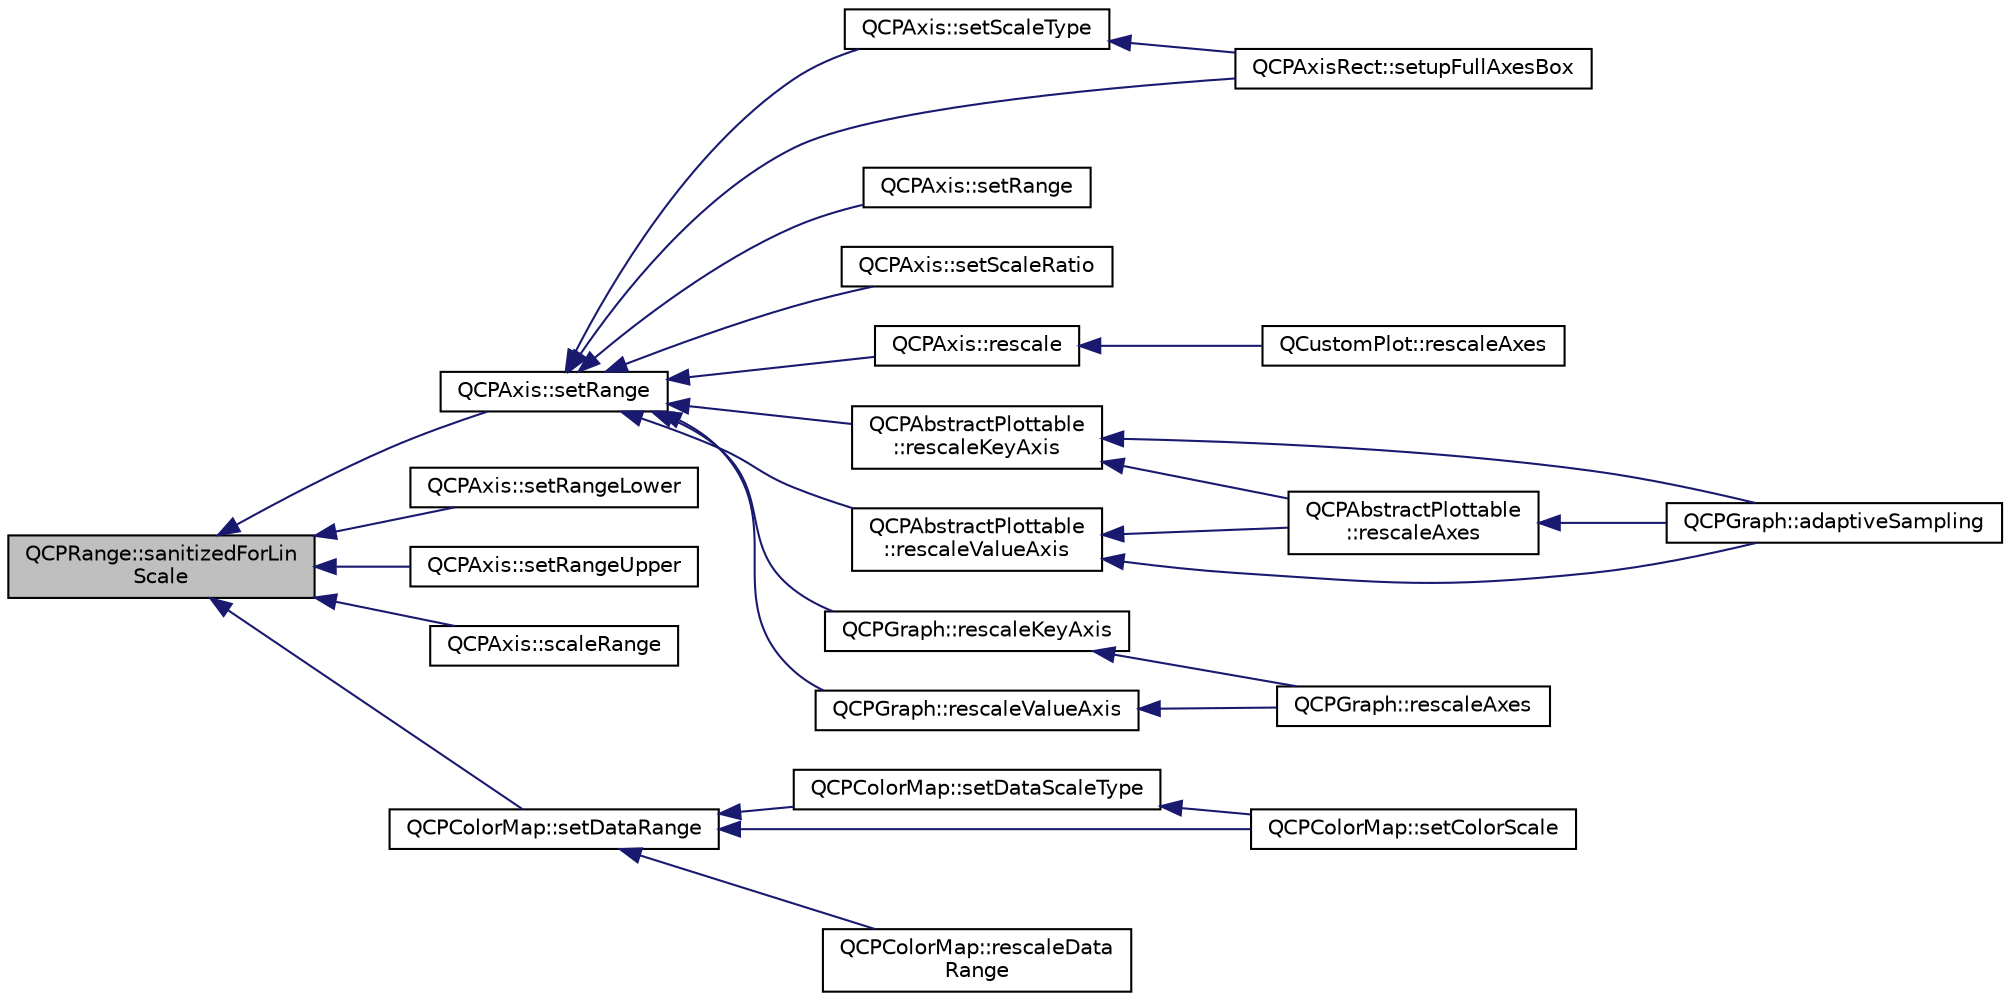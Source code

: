 digraph "QCPRange::sanitizedForLinScale"
{
  edge [fontname="Helvetica",fontsize="10",labelfontname="Helvetica",labelfontsize="10"];
  node [fontname="Helvetica",fontsize="10",shape=record];
  rankdir="LR";
  Node75 [label="QCPRange::sanitizedForLin\lScale",height=0.2,width=0.4,color="black", fillcolor="grey75", style="filled", fontcolor="black"];
  Node75 -> Node76 [dir="back",color="midnightblue",fontsize="10",style="solid",fontname="Helvetica"];
  Node76 [label="QCPAxis::setRange",height=0.2,width=0.4,color="black", fillcolor="white", style="filled",URL="$d2/deb/class_q_c_p_axis.html#aebdfea5d44c3a0ad2b4700cd4d25b641"];
  Node76 -> Node77 [dir="back",color="midnightblue",fontsize="10",style="solid",fontname="Helvetica"];
  Node77 [label="QCPAxis::setScaleType",height=0.2,width=0.4,color="black", fillcolor="white", style="filled",URL="$d2/deb/class_q_c_p_axis.html#adef29cae617af4f519f6c40d1a866ca6"];
  Node77 -> Node78 [dir="back",color="midnightblue",fontsize="10",style="solid",fontname="Helvetica"];
  Node78 [label="QCPAxisRect::setupFullAxesBox",height=0.2,width=0.4,color="black", fillcolor="white", style="filled",URL="$d8/dad/class_q_c_p_axis_rect.html#a5fa906175447b14206954f77fc7f1ef4"];
  Node76 -> Node79 [dir="back",color="midnightblue",fontsize="10",style="solid",fontname="Helvetica"];
  Node79 [label="QCPAxis::setRange",height=0.2,width=0.4,color="black", fillcolor="white", style="filled",URL="$d2/deb/class_q_c_p_axis.html#acf60e5b2d631fbc8c4548c3d579cb6d0"];
  Node76 -> Node80 [dir="back",color="midnightblue",fontsize="10",style="solid",fontname="Helvetica"];
  Node80 [label="QCPAxis::setScaleRatio",height=0.2,width=0.4,color="black", fillcolor="white", style="filled",URL="$d2/deb/class_q_c_p_axis.html#af4bbd446dcaee5a83ac30ce9bcd6e125"];
  Node76 -> Node81 [dir="back",color="midnightblue",fontsize="10",style="solid",fontname="Helvetica"];
  Node81 [label="QCPAxis::rescale",height=0.2,width=0.4,color="black", fillcolor="white", style="filled",URL="$d2/deb/class_q_c_p_axis.html#a499345f02ebce4b23d8ccec96e58daa9"];
  Node81 -> Node82 [dir="back",color="midnightblue",fontsize="10",style="solid",fontname="Helvetica"];
  Node82 [label="QCustomPlot::rescaleAxes",height=0.2,width=0.4,color="black", fillcolor="white", style="filled",URL="$dd/d9b/class_q_custom_plot.html#ad86528f2cee6c7e446dea4a6e8839935"];
  Node76 -> Node83 [dir="back",color="midnightblue",fontsize="10",style="solid",fontname="Helvetica"];
  Node83 [label="QCPAbstractPlottable\l::rescaleKeyAxis",height=0.2,width=0.4,color="black", fillcolor="white", style="filled",URL="$d4/d89/class_q_c_p_abstract_plottable.html#ae96b83c961e257da116c6acf9c7da308"];
  Node83 -> Node84 [dir="back",color="midnightblue",fontsize="10",style="solid",fontname="Helvetica"];
  Node84 [label="QCPAbstractPlottable\l::rescaleAxes",height=0.2,width=0.4,color="black", fillcolor="white", style="filled",URL="$d4/d89/class_q_c_p_abstract_plottable.html#a1491c4a606bccd2d09e65e11b79eb882"];
  Node84 -> Node85 [dir="back",color="midnightblue",fontsize="10",style="solid",fontname="Helvetica"];
  Node85 [label="QCPGraph::adaptiveSampling",height=0.2,width=0.4,color="black", fillcolor="white", style="filled",URL="$d2/d4c/class_q_c_p_graph.html#a1ba934b9621270b9a40fcdd2d9ba2adb"];
  Node83 -> Node85 [dir="back",color="midnightblue",fontsize="10",style="solid",fontname="Helvetica"];
  Node76 -> Node86 [dir="back",color="midnightblue",fontsize="10",style="solid",fontname="Helvetica"];
  Node86 [label="QCPAbstractPlottable\l::rescaleValueAxis",height=0.2,width=0.4,color="black", fillcolor="white", style="filled",URL="$d4/d89/class_q_c_p_abstract_plottable.html#aa1e408bb2d13999150c3f7f8a8579ca9"];
  Node86 -> Node84 [dir="back",color="midnightblue",fontsize="10",style="solid",fontname="Helvetica"];
  Node86 -> Node85 [dir="back",color="midnightblue",fontsize="10",style="solid",fontname="Helvetica"];
  Node76 -> Node78 [dir="back",color="midnightblue",fontsize="10",style="solid",fontname="Helvetica"];
  Node76 -> Node87 [dir="back",color="midnightblue",fontsize="10",style="solid",fontname="Helvetica"];
  Node87 [label="QCPGraph::rescaleKeyAxis",height=0.2,width=0.4,color="black", fillcolor="white", style="filled",URL="$d2/d4c/class_q_c_p_graph.html#a051fb77b459ba1ae8d65552c67f45e94"];
  Node87 -> Node88 [dir="back",color="midnightblue",fontsize="10",style="solid",fontname="Helvetica"];
  Node88 [label="QCPGraph::rescaleAxes",height=0.2,width=0.4,color="black", fillcolor="white", style="filled",URL="$d2/d4c/class_q_c_p_graph.html#a9c3909d6116e9d03978f057d41174e6a"];
  Node76 -> Node89 [dir="back",color="midnightblue",fontsize="10",style="solid",fontname="Helvetica"];
  Node89 [label="QCPGraph::rescaleValueAxis",height=0.2,width=0.4,color="black", fillcolor="white", style="filled",URL="$d2/d4c/class_q_c_p_graph.html#a9e0e620a56932c4df80a3762c2f93608"];
  Node89 -> Node88 [dir="back",color="midnightblue",fontsize="10",style="solid",fontname="Helvetica"];
  Node75 -> Node90 [dir="back",color="midnightblue",fontsize="10",style="solid",fontname="Helvetica"];
  Node90 [label="QCPAxis::setRangeLower",height=0.2,width=0.4,color="black", fillcolor="white", style="filled",URL="$d2/deb/class_q_c_p_axis.html#afcf51227d337db28d1a9ce9a4d1bc91a"];
  Node75 -> Node91 [dir="back",color="midnightblue",fontsize="10",style="solid",fontname="Helvetica"];
  Node91 [label="QCPAxis::setRangeUpper",height=0.2,width=0.4,color="black", fillcolor="white", style="filled",URL="$d2/deb/class_q_c_p_axis.html#acd3ca1247aa867b540cd5ec30ccd3bef"];
  Node75 -> Node92 [dir="back",color="midnightblue",fontsize="10",style="solid",fontname="Helvetica"];
  Node92 [label="QCPAxis::scaleRange",height=0.2,width=0.4,color="black", fillcolor="white", style="filled",URL="$d2/deb/class_q_c_p_axis.html#a7072ff96fe690148f1bbcdb4f773ea1c"];
  Node75 -> Node93 [dir="back",color="midnightblue",fontsize="10",style="solid",fontname="Helvetica"];
  Node93 [label="QCPColorMap::setDataRange",height=0.2,width=0.4,color="black", fillcolor="white", style="filled",URL="$df/dea/class_q_c_p_color_map.html#a980b42837821159786a85b4b7dcb8774"];
  Node93 -> Node94 [dir="back",color="midnightblue",fontsize="10",style="solid",fontname="Helvetica"];
  Node94 [label="QCPColorMap::setDataScaleType",height=0.2,width=0.4,color="black", fillcolor="white", style="filled",URL="$df/dea/class_q_c_p_color_map.html#a9d20aa08e3c1f20f22908c45b9c06511"];
  Node94 -> Node95 [dir="back",color="midnightblue",fontsize="10",style="solid",fontname="Helvetica"];
  Node95 [label="QCPColorMap::setColorScale",height=0.2,width=0.4,color="black", fillcolor="white", style="filled",URL="$df/dea/class_q_c_p_color_map.html#aa828921db364fe3c6af4619580ab85fd"];
  Node93 -> Node95 [dir="back",color="midnightblue",fontsize="10",style="solid",fontname="Helvetica"];
  Node93 -> Node96 [dir="back",color="midnightblue",fontsize="10",style="solid",fontname="Helvetica"];
  Node96 [label="QCPColorMap::rescaleData\lRange",height=0.2,width=0.4,color="black", fillcolor="white", style="filled",URL="$df/dea/class_q_c_p_color_map.html#a856608fa3dd1cc290bcd5f29a5575774"];
}
